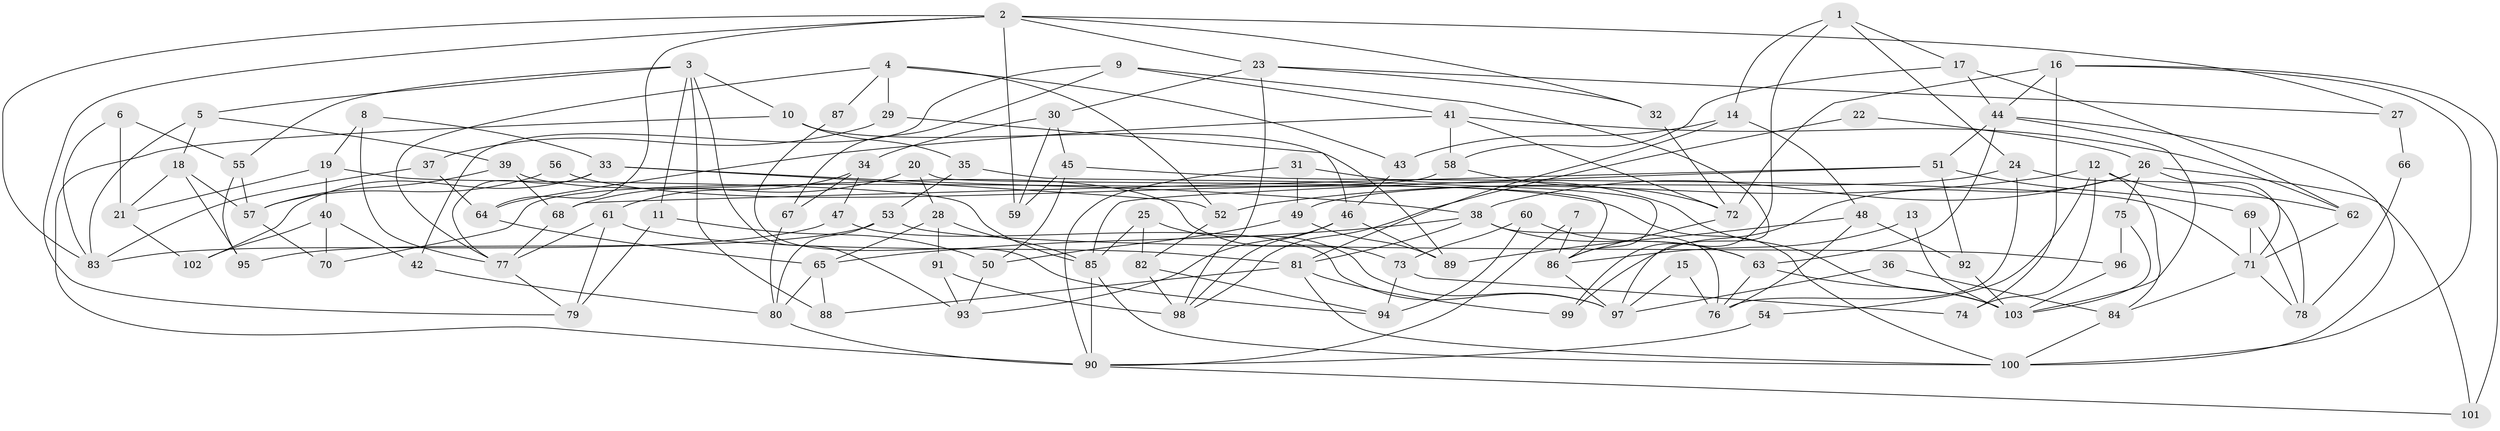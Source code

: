 // coarse degree distribution, {3: 0.06666666666666667, 6: 0.1, 7: 0.3333333333333333, 4: 0.1, 11: 0.03333333333333333, 5: 0.16666666666666666, 10: 0.03333333333333333, 9: 0.06666666666666667, 12: 0.03333333333333333, 8: 0.06666666666666667}
// Generated by graph-tools (version 1.1) at 2025/37/03/04/25 23:37:05]
// undirected, 103 vertices, 206 edges
graph export_dot {
  node [color=gray90,style=filled];
  1;
  2;
  3;
  4;
  5;
  6;
  7;
  8;
  9;
  10;
  11;
  12;
  13;
  14;
  15;
  16;
  17;
  18;
  19;
  20;
  21;
  22;
  23;
  24;
  25;
  26;
  27;
  28;
  29;
  30;
  31;
  32;
  33;
  34;
  35;
  36;
  37;
  38;
  39;
  40;
  41;
  42;
  43;
  44;
  45;
  46;
  47;
  48;
  49;
  50;
  51;
  52;
  53;
  54;
  55;
  56;
  57;
  58;
  59;
  60;
  61;
  62;
  63;
  64;
  65;
  66;
  67;
  68;
  69;
  70;
  71;
  72;
  73;
  74;
  75;
  76;
  77;
  78;
  79;
  80;
  81;
  82;
  83;
  84;
  85;
  86;
  87;
  88;
  89;
  90;
  91;
  92;
  93;
  94;
  95;
  96;
  97;
  98;
  99;
  100;
  101;
  102;
  103;
  1 -- 14;
  1 -- 24;
  1 -- 17;
  1 -- 99;
  2 -- 32;
  2 -- 83;
  2 -- 23;
  2 -- 27;
  2 -- 59;
  2 -- 64;
  2 -- 79;
  3 -- 5;
  3 -- 10;
  3 -- 11;
  3 -- 55;
  3 -- 88;
  3 -- 93;
  4 -- 52;
  4 -- 77;
  4 -- 29;
  4 -- 43;
  4 -- 87;
  5 -- 39;
  5 -- 18;
  5 -- 83;
  6 -- 55;
  6 -- 83;
  6 -- 21;
  7 -- 90;
  7 -- 86;
  8 -- 77;
  8 -- 33;
  8 -- 19;
  9 -- 67;
  9 -- 41;
  9 -- 42;
  9 -- 97;
  10 -- 89;
  10 -- 35;
  10 -- 90;
  11 -- 79;
  11 -- 50;
  12 -- 62;
  12 -- 74;
  12 -- 52;
  12 -- 54;
  12 -- 84;
  13 -- 86;
  13 -- 103;
  14 -- 43;
  14 -- 81;
  14 -- 48;
  15 -- 97;
  15 -- 76;
  16 -- 100;
  16 -- 72;
  16 -- 44;
  16 -- 74;
  16 -- 101;
  17 -- 44;
  17 -- 58;
  17 -- 62;
  18 -- 95;
  18 -- 21;
  18 -- 57;
  19 -- 85;
  19 -- 21;
  19 -- 40;
  20 -- 68;
  20 -- 28;
  20 -- 86;
  21 -- 102;
  22 -- 98;
  22 -- 26;
  23 -- 98;
  23 -- 27;
  23 -- 30;
  23 -- 32;
  24 -- 76;
  24 -- 49;
  24 -- 78;
  25 -- 85;
  25 -- 97;
  25 -- 82;
  26 -- 101;
  26 -- 38;
  26 -- 71;
  26 -- 75;
  26 -- 99;
  27 -- 66;
  28 -- 65;
  28 -- 85;
  28 -- 91;
  29 -- 46;
  29 -- 37;
  30 -- 45;
  30 -- 34;
  30 -- 59;
  31 -- 90;
  31 -- 103;
  31 -- 49;
  32 -- 72;
  33 -- 38;
  33 -- 52;
  33 -- 77;
  33 -- 102;
  34 -- 61;
  34 -- 47;
  34 -- 67;
  35 -- 86;
  35 -- 53;
  36 -- 97;
  36 -- 84;
  37 -- 64;
  37 -- 83;
  38 -- 65;
  38 -- 81;
  38 -- 63;
  38 -- 76;
  39 -- 57;
  39 -- 68;
  39 -- 73;
  40 -- 102;
  40 -- 42;
  40 -- 70;
  41 -- 64;
  41 -- 58;
  41 -- 62;
  41 -- 72;
  42 -- 80;
  43 -- 46;
  44 -- 63;
  44 -- 51;
  44 -- 100;
  44 -- 103;
  45 -- 71;
  45 -- 59;
  45 -- 50;
  46 -- 89;
  46 -- 93;
  46 -- 98;
  47 -- 83;
  47 -- 97;
  48 -- 92;
  48 -- 76;
  48 -- 89;
  49 -- 50;
  49 -- 89;
  50 -- 93;
  51 -- 69;
  51 -- 68;
  51 -- 85;
  51 -- 92;
  52 -- 82;
  53 -- 80;
  53 -- 96;
  53 -- 95;
  54 -- 90;
  55 -- 57;
  55 -- 95;
  56 -- 57;
  56 -- 100;
  57 -- 70;
  58 -- 72;
  58 -- 70;
  60 -- 63;
  60 -- 94;
  60 -- 73;
  61 -- 81;
  61 -- 77;
  61 -- 79;
  62 -- 71;
  63 -- 76;
  63 -- 103;
  64 -- 65;
  65 -- 88;
  65 -- 80;
  66 -- 78;
  67 -- 80;
  68 -- 77;
  69 -- 71;
  69 -- 78;
  71 -- 78;
  71 -- 84;
  72 -- 86;
  73 -- 74;
  73 -- 94;
  75 -- 103;
  75 -- 96;
  77 -- 79;
  80 -- 90;
  81 -- 100;
  81 -- 99;
  81 -- 88;
  82 -- 98;
  82 -- 94;
  84 -- 100;
  85 -- 100;
  85 -- 90;
  86 -- 97;
  87 -- 94;
  90 -- 101;
  91 -- 93;
  91 -- 98;
  92 -- 103;
  96 -- 103;
}
